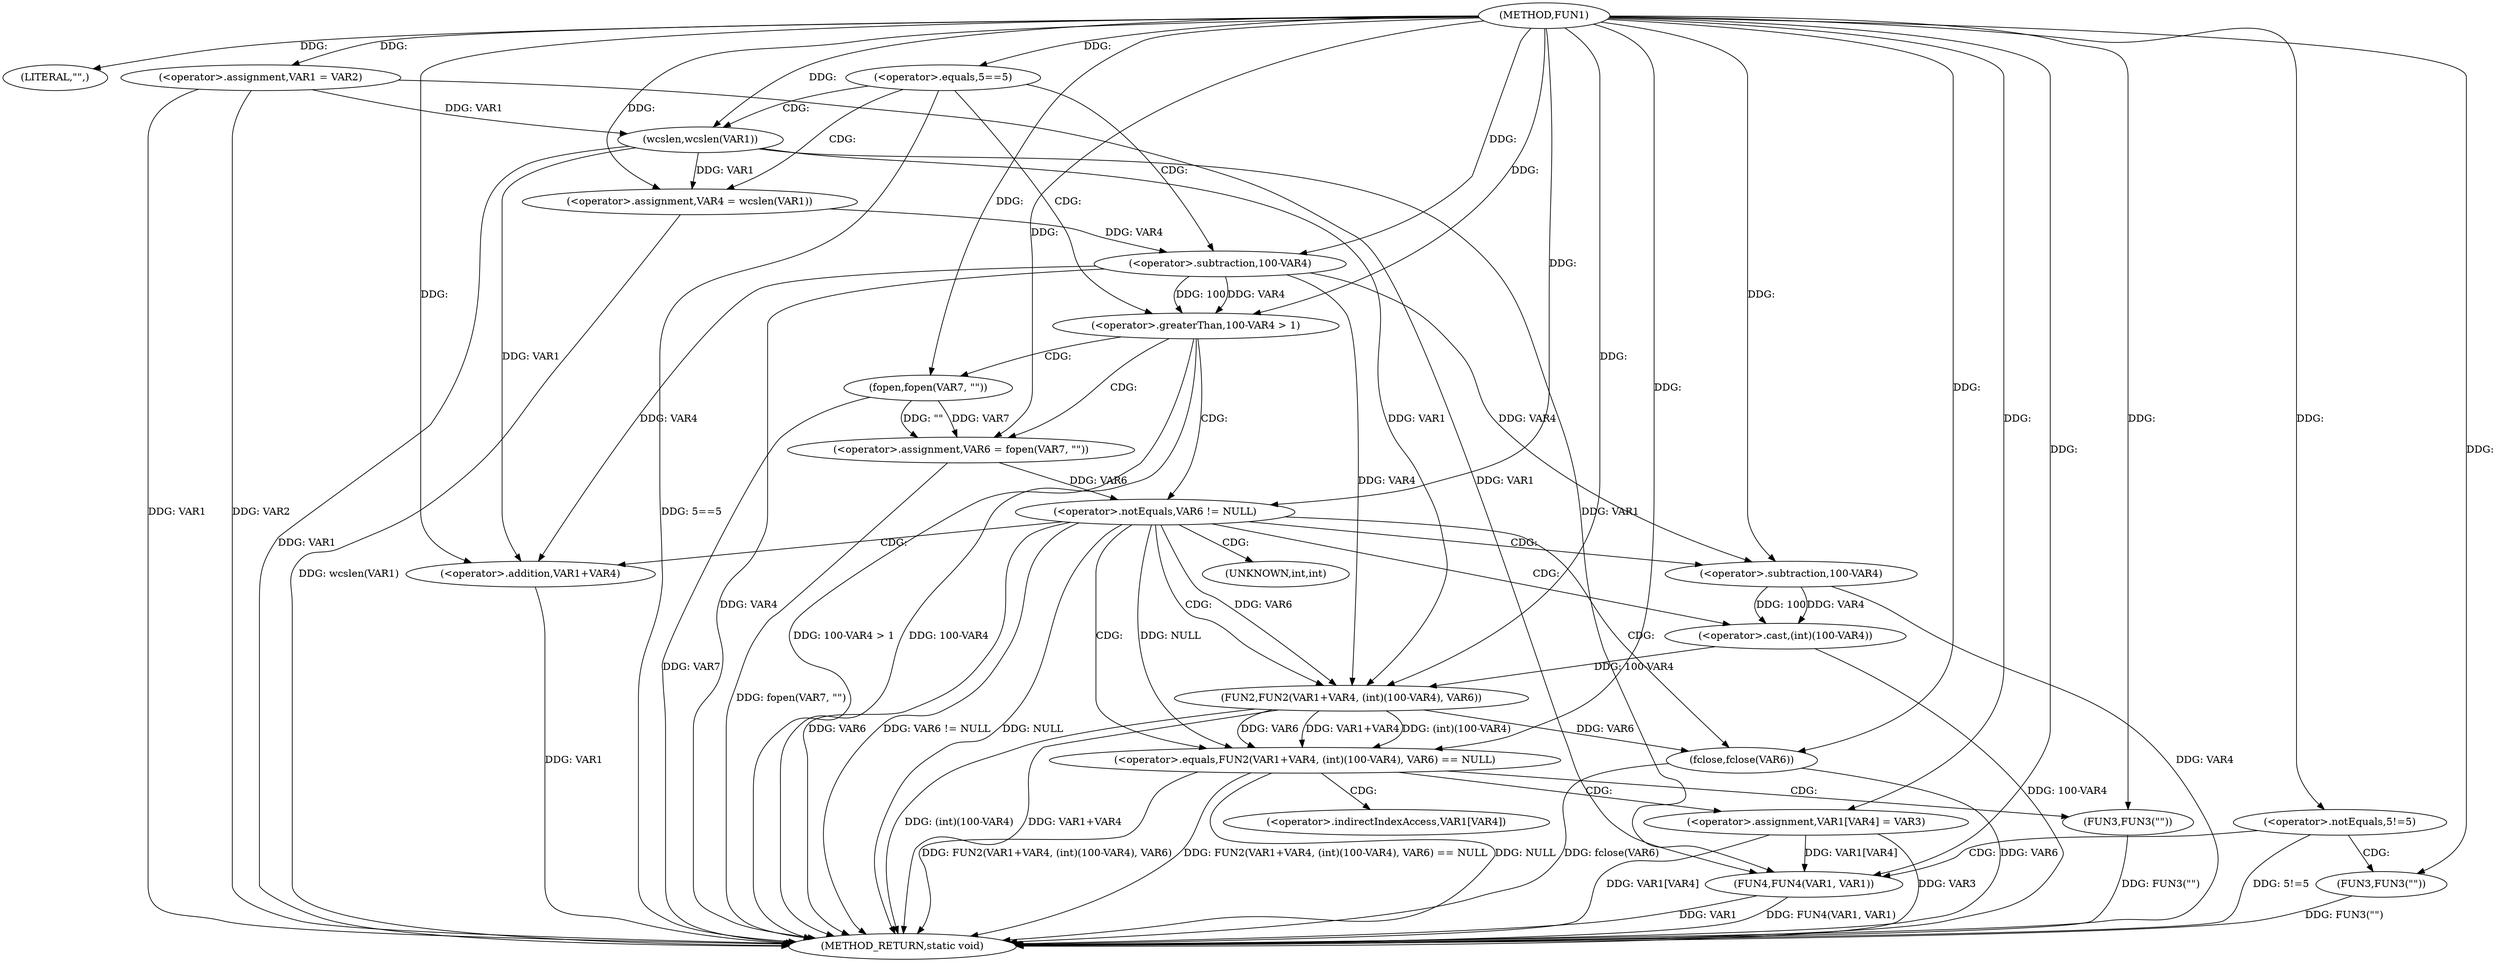 digraph FUN1 {  
"1000100" [label = "(METHOD,FUN1)" ]
"1000171" [label = "(METHOD_RETURN,static void)" ]
"1000103" [label = "(LITERAL,\"\",)" ]
"1000104" [label = "(<operator>.assignment,VAR1 = VAR2)" ]
"1000108" [label = "(<operator>.equals,5==5)" ]
"1000114" [label = "(<operator>.assignment,VAR4 = wcslen(VAR1))" ]
"1000116" [label = "(wcslen,wcslen(VAR1))" ]
"1000120" [label = "(<operator>.greaterThan,100-VAR4 > 1)" ]
"1000121" [label = "(<operator>.subtraction,100-VAR4)" ]
"1000126" [label = "(<operator>.assignment,VAR6 = fopen(VAR7, \"\"))" ]
"1000128" [label = "(fopen,fopen(VAR7, \"\"))" ]
"1000132" [label = "(<operator>.notEquals,VAR6 != NULL)" ]
"1000137" [label = "(<operator>.equals,FUN2(VAR1+VAR4, (int)(100-VAR4), VAR6) == NULL)" ]
"1000138" [label = "(FUN2,FUN2(VAR1+VAR4, (int)(100-VAR4), VAR6))" ]
"1000139" [label = "(<operator>.addition,VAR1+VAR4)" ]
"1000142" [label = "(<operator>.cast,(int)(100-VAR4))" ]
"1000144" [label = "(<operator>.subtraction,100-VAR4)" ]
"1000150" [label = "(FUN3,FUN3(\"\"))" ]
"1000152" [label = "(<operator>.assignment,VAR1[VAR4] = VAR3)" ]
"1000157" [label = "(fclose,fclose(VAR6))" ]
"1000160" [label = "(<operator>.notEquals,5!=5)" ]
"1000164" [label = "(FUN3,FUN3(\"\"))" ]
"1000168" [label = "(FUN4,FUN4(VAR1, VAR1))" ]
"1000143" [label = "(UNKNOWN,int,int)" ]
"1000153" [label = "(<operator>.indirectIndexAccess,VAR1[VAR4])" ]
  "1000116" -> "1000171"  [ label = "DDG: VAR1"] 
  "1000138" -> "1000171"  [ label = "DDG: (int)(100-VAR4)"] 
  "1000108" -> "1000171"  [ label = "DDG: 5==5"] 
  "1000168" -> "1000171"  [ label = "DDG: VAR1"] 
  "1000157" -> "1000171"  [ label = "DDG: fclose(VAR6)"] 
  "1000104" -> "1000171"  [ label = "DDG: VAR1"] 
  "1000120" -> "1000171"  [ label = "DDG: 100-VAR4"] 
  "1000137" -> "1000171"  [ label = "DDG: NULL"] 
  "1000152" -> "1000171"  [ label = "DDG: VAR1[VAR4]"] 
  "1000132" -> "1000171"  [ label = "DDG: VAR6"] 
  "1000120" -> "1000171"  [ label = "DDG: 100-VAR4 > 1"] 
  "1000144" -> "1000171"  [ label = "DDG: VAR4"] 
  "1000114" -> "1000171"  [ label = "DDG: wcslen(VAR1)"] 
  "1000168" -> "1000171"  [ label = "DDG: FUN4(VAR1, VAR1)"] 
  "1000164" -> "1000171"  [ label = "DDG: FUN3(\"\")"] 
  "1000160" -> "1000171"  [ label = "DDG: 5!=5"] 
  "1000121" -> "1000171"  [ label = "DDG: VAR4"] 
  "1000132" -> "1000171"  [ label = "DDG: VAR6 != NULL"] 
  "1000138" -> "1000171"  [ label = "DDG: VAR1+VAR4"] 
  "1000139" -> "1000171"  [ label = "DDG: VAR1"] 
  "1000128" -> "1000171"  [ label = "DDG: VAR7"] 
  "1000157" -> "1000171"  [ label = "DDG: VAR6"] 
  "1000142" -> "1000171"  [ label = "DDG: 100-VAR4"] 
  "1000132" -> "1000171"  [ label = "DDG: NULL"] 
  "1000150" -> "1000171"  [ label = "DDG: FUN3(\"\")"] 
  "1000137" -> "1000171"  [ label = "DDG: FUN2(VAR1+VAR4, (int)(100-VAR4), VAR6)"] 
  "1000126" -> "1000171"  [ label = "DDG: fopen(VAR7, \"\")"] 
  "1000152" -> "1000171"  [ label = "DDG: VAR3"] 
  "1000137" -> "1000171"  [ label = "DDG: FUN2(VAR1+VAR4, (int)(100-VAR4), VAR6) == NULL"] 
  "1000104" -> "1000171"  [ label = "DDG: VAR2"] 
  "1000100" -> "1000103"  [ label = "DDG: "] 
  "1000100" -> "1000104"  [ label = "DDG: "] 
  "1000100" -> "1000108"  [ label = "DDG: "] 
  "1000116" -> "1000114"  [ label = "DDG: VAR1"] 
  "1000100" -> "1000114"  [ label = "DDG: "] 
  "1000104" -> "1000116"  [ label = "DDG: VAR1"] 
  "1000100" -> "1000116"  [ label = "DDG: "] 
  "1000121" -> "1000120"  [ label = "DDG: 100"] 
  "1000121" -> "1000120"  [ label = "DDG: VAR4"] 
  "1000100" -> "1000121"  [ label = "DDG: "] 
  "1000114" -> "1000121"  [ label = "DDG: VAR4"] 
  "1000100" -> "1000120"  [ label = "DDG: "] 
  "1000128" -> "1000126"  [ label = "DDG: VAR7"] 
  "1000128" -> "1000126"  [ label = "DDG: \"\""] 
  "1000100" -> "1000126"  [ label = "DDG: "] 
  "1000100" -> "1000128"  [ label = "DDG: "] 
  "1000126" -> "1000132"  [ label = "DDG: VAR6"] 
  "1000100" -> "1000132"  [ label = "DDG: "] 
  "1000138" -> "1000137"  [ label = "DDG: VAR1+VAR4"] 
  "1000138" -> "1000137"  [ label = "DDG: (int)(100-VAR4)"] 
  "1000138" -> "1000137"  [ label = "DDG: VAR6"] 
  "1000116" -> "1000138"  [ label = "DDG: VAR1"] 
  "1000100" -> "1000138"  [ label = "DDG: "] 
  "1000121" -> "1000138"  [ label = "DDG: VAR4"] 
  "1000116" -> "1000139"  [ label = "DDG: VAR1"] 
  "1000100" -> "1000139"  [ label = "DDG: "] 
  "1000121" -> "1000139"  [ label = "DDG: VAR4"] 
  "1000142" -> "1000138"  [ label = "DDG: 100-VAR4"] 
  "1000144" -> "1000142"  [ label = "DDG: 100"] 
  "1000144" -> "1000142"  [ label = "DDG: VAR4"] 
  "1000100" -> "1000144"  [ label = "DDG: "] 
  "1000121" -> "1000144"  [ label = "DDG: VAR4"] 
  "1000132" -> "1000138"  [ label = "DDG: VAR6"] 
  "1000132" -> "1000137"  [ label = "DDG: NULL"] 
  "1000100" -> "1000137"  [ label = "DDG: "] 
  "1000100" -> "1000150"  [ label = "DDG: "] 
  "1000100" -> "1000152"  [ label = "DDG: "] 
  "1000138" -> "1000157"  [ label = "DDG: VAR6"] 
  "1000100" -> "1000157"  [ label = "DDG: "] 
  "1000100" -> "1000160"  [ label = "DDG: "] 
  "1000100" -> "1000164"  [ label = "DDG: "] 
  "1000116" -> "1000168"  [ label = "DDG: VAR1"] 
  "1000104" -> "1000168"  [ label = "DDG: VAR1"] 
  "1000152" -> "1000168"  [ label = "DDG: VAR1[VAR4]"] 
  "1000100" -> "1000168"  [ label = "DDG: "] 
  "1000108" -> "1000121"  [ label = "CDG: "] 
  "1000108" -> "1000116"  [ label = "CDG: "] 
  "1000108" -> "1000120"  [ label = "CDG: "] 
  "1000108" -> "1000114"  [ label = "CDG: "] 
  "1000120" -> "1000126"  [ label = "CDG: "] 
  "1000120" -> "1000132"  [ label = "CDG: "] 
  "1000120" -> "1000128"  [ label = "CDG: "] 
  "1000132" -> "1000143"  [ label = "CDG: "] 
  "1000132" -> "1000142"  [ label = "CDG: "] 
  "1000132" -> "1000137"  [ label = "CDG: "] 
  "1000132" -> "1000139"  [ label = "CDG: "] 
  "1000132" -> "1000144"  [ label = "CDG: "] 
  "1000132" -> "1000157"  [ label = "CDG: "] 
  "1000132" -> "1000138"  [ label = "CDG: "] 
  "1000137" -> "1000153"  [ label = "CDG: "] 
  "1000137" -> "1000152"  [ label = "CDG: "] 
  "1000137" -> "1000150"  [ label = "CDG: "] 
  "1000160" -> "1000168"  [ label = "CDG: "] 
  "1000160" -> "1000164"  [ label = "CDG: "] 
}
